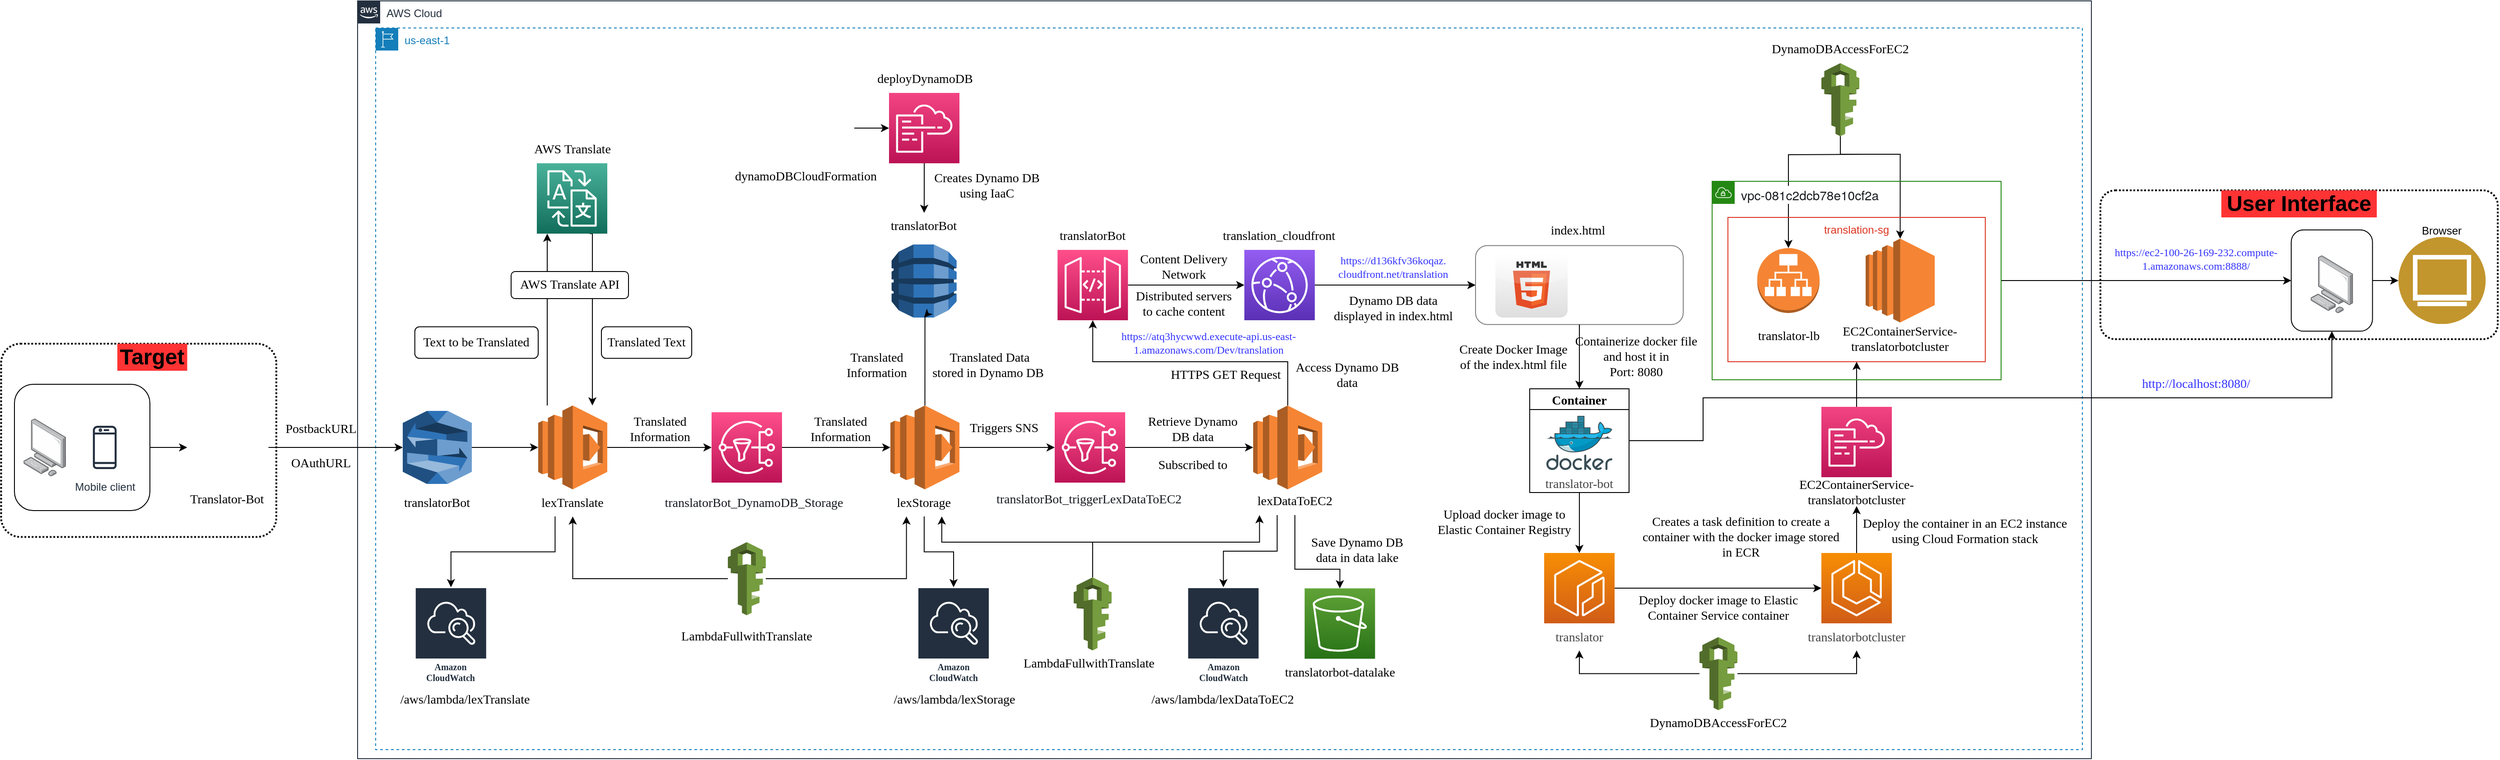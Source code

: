 <mxfile version="16.5.4" type="github">
  <diagram id="Cde-3X-1X5EVj61imLlX" name="Page-1">
    <mxGraphModel dx="1662" dy="762" grid="1" gridSize="10" guides="1" tooltips="1" connect="1" arrows="1" fold="1" page="1" pageScale="1" pageWidth="827" pageHeight="1169" math="0" shadow="0">
      <root>
        <mxCell id="0" />
        <mxCell id="1" parent="0" />
        <mxCell id="EA1YKVZXCybgp4M1fabI-1" value="AWS Cloud" style="points=[[0,0],[0.25,0],[0.5,0],[0.75,0],[1,0],[1,0.25],[1,0.5],[1,0.75],[1,1],[0.75,1],[0.5,1],[0.25,1],[0,1],[0,0.75],[0,0.5],[0,0.25]];outlineConnect=0;gradientColor=none;html=1;whiteSpace=wrap;fontSize=12;fontStyle=0;shape=mxgraph.aws4.group;grIcon=mxgraph.aws4.group_aws_cloud_alt;strokeColor=#232F3E;fillColor=none;verticalAlign=top;align=left;spacingLeft=30;fontColor=#232F3E;dashed=0;" parent="1" vertex="1">
          <mxGeometry x="430" width="1920" height="840" as="geometry" />
        </mxCell>
        <mxCell id="rzOmGo2VR9fKO25eVvpv-35" value="" style="rounded=1;whiteSpace=wrap;html=1;shadow=0;glass=0;opacity=50;" parent="1" vertex="1">
          <mxGeometry x="1668" y="271.25" width="230" height="87.5" as="geometry" />
        </mxCell>
        <mxCell id="ni4OcqO88Lzvq4DjB9Rr-82" value="us-east-1" style="points=[[0,0],[0.25,0],[0.5,0],[0.75,0],[1,0],[1,0.25],[1,0.5],[1,0.75],[1,1],[0.75,1],[0.5,1],[0.25,1],[0,1],[0,0.75],[0,0.5],[0,0.25]];outlineConnect=0;gradientColor=none;html=1;whiteSpace=wrap;fontSize=12;fontStyle=0;container=1;pointerEvents=0;collapsible=0;recursiveResize=0;shape=mxgraph.aws4.group;grIcon=mxgraph.aws4.group_region;strokeColor=#147EBA;fillColor=none;verticalAlign=top;align=left;spacingLeft=30;fontColor=#147EBA;dashed=1;" vertex="1" parent="1">
          <mxGeometry x="450" y="30" width="1890" height="800" as="geometry" />
        </mxCell>
        <mxCell id="rzOmGo2VR9fKO25eVvpv-13" value="HTTPS GET Request" style="text;html=1;strokeColor=none;fillColor=none;align=center;verticalAlign=middle;whiteSpace=wrap;rounded=0;fontFamily=Tahoma;fontStyle=0;fontSize=14;" parent="ni4OcqO88Lzvq4DjB9Rr-82" vertex="1">
          <mxGeometry x="863.56" y="370" width="154.88" height="30" as="geometry" />
        </mxCell>
        <mxCell id="rzOmGo2VR9fKO25eVvpv-29" value="" style="shape=image;html=1;verticalAlign=top;verticalLabelPosition=bottom;labelBackgroundColor=#ffffff;imageAspect=0;aspect=fixed;image=https://cdn1.iconfinder.com/data/icons/hawcons/32/700035-icon-77-document-file-css-128.png" parent="ni4OcqO88Lzvq4DjB9Rr-82" vertex="1">
          <mxGeometry x="1390" y="250" width="70" height="70" as="geometry" />
        </mxCell>
        <mxCell id="rzOmGo2VR9fKO25eVvpv-30" value="" style="shape=image;html=1;verticalAlign=top;verticalLabelPosition=bottom;labelBackgroundColor=#ffffff;imageAspect=0;aspect=fixed;image=https://cdn0.iconfinder.com/data/icons/file-names-26/512/27-128.png" parent="ni4OcqO88Lzvq4DjB9Rr-82" vertex="1">
          <mxGeometry x="1320" y="250" width="70" height="70" as="geometry" />
        </mxCell>
        <mxCell id="rzOmGo2VR9fKO25eVvpv-27" value="" style="dashed=0;outlineConnect=0;html=1;align=center;labelPosition=center;verticalLabelPosition=bottom;verticalAlign=top;shape=mxgraph.webicons.html5;gradientColor=#DFDEDE" parent="ni4OcqO88Lzvq4DjB9Rr-82" vertex="1">
          <mxGeometry x="1240" y="249" width="80" height="72" as="geometry" />
        </mxCell>
        <mxCell id="ni4OcqO88Lzvq4DjB9Rr-109" value="" style="shape=image;html=1;verticalAlign=top;verticalLabelPosition=bottom;labelBackgroundColor=#ffffff;imageAspect=0;aspect=fixed;image=https://cdn1.iconfinder.com/data/icons/hawcons/32/699749-icon-103-document-file-yml-128.png;fontColor=#000000;fillColor=none;" vertex="1" parent="ni4OcqO88Lzvq4DjB9Rr-82">
          <mxGeometry x="450" y="71" width="80" height="80" as="geometry" />
        </mxCell>
        <mxCell id="XaE2ZHyz7dsWg8NqnUYi-12" value="" style="rounded=1;arcSize=10;dashed=1;fillColor=none;gradientColor=none;dashPattern=1 1;strokeWidth=2;" parent="1" vertex="1">
          <mxGeometry x="2360" y="210" width="440" height="165" as="geometry" />
        </mxCell>
        <mxCell id="XaE2ZHyz7dsWg8NqnUYi-1" value="" style="rounded=1;arcSize=10;dashed=1;fillColor=none;gradientColor=none;dashPattern=1 1;strokeWidth=2;" parent="1" vertex="1">
          <mxGeometry x="35.25" y="380" width="304.75" height="214.25" as="geometry" />
        </mxCell>
        <mxCell id="UKweu5wvskNlFkjZEGn7-25" value="Translated &lt;br&gt;Information" style="text;html=1;strokeColor=none;fillColor=none;align=center;verticalAlign=middle;whiteSpace=wrap;rounded=0;fontFamily=Tahoma;fontStyle=0;fontSize=14;" parent="1" vertex="1">
          <mxGeometry x="690" y="460" width="150" height="30" as="geometry" />
        </mxCell>
        <mxCell id="XaE2ZHyz7dsWg8NqnUYi-13" value="Translated&lt;br&gt;Information" style="text;html=1;strokeColor=none;fillColor=none;align=center;verticalAlign=middle;whiteSpace=wrap;rounded=0;fontFamily=Tahoma;fontStyle=0;fontSize=14;" parent="1" vertex="1">
          <mxGeometry x="890" y="460" width="150" height="30" as="geometry" />
        </mxCell>
        <mxCell id="UKweu5wvskNlFkjZEGn7-30" value="Translated&lt;br&gt;Information" style="text;html=1;strokeColor=none;fillColor=none;align=center;verticalAlign=middle;whiteSpace=wrap;rounded=0;fontFamily=Tahoma;fontStyle=0;fontSize=14;" parent="1" vertex="1">
          <mxGeometry x="930" y="388.75" width="150" height="30" as="geometry" />
        </mxCell>
        <mxCell id="rzOmGo2VR9fKO25eVvpv-54" value="Translated Data &lt;br&gt;stored in Dynamo DB&amp;nbsp;" style="text;html=1;strokeColor=none;fillColor=none;align=center;verticalAlign=middle;whiteSpace=wrap;rounded=0;fontFamily=Tahoma;fontStyle=0;fontSize=14;" parent="1" vertex="1">
          <mxGeometry x="1055.12" y="388.75" width="150" height="30" as="geometry" />
        </mxCell>
        <mxCell id="sKFou9yZOoE1EBQb0Xwh-13" value="Subscribed to" style="text;html=1;strokeColor=none;fillColor=none;align=center;verticalAlign=middle;whiteSpace=wrap;rounded=0;fontFamily=Tahoma;fontStyle=0;fontSize=14;" parent="1" vertex="1">
          <mxGeometry x="1310" y="500" width="90" height="30" as="geometry" />
        </mxCell>
        <mxCell id="A36-IKuRs1dUuJYJ4YyN-19" value="&lt;font style=&quot;font-size: 14px&quot;&gt;Retrieve Dynamo &lt;br&gt;DB data&lt;/font&gt;" style="text;html=1;strokeColor=none;fillColor=none;align=center;verticalAlign=middle;whiteSpace=wrap;rounded=0;fontFamily=Tahoma;fontStyle=0;fontSize=14;" parent="1" vertex="1">
          <mxGeometry x="1280" y="460" width="150" height="30" as="geometry" />
        </mxCell>
        <mxCell id="sKFou9yZOoE1EBQb0Xwh-12" value="Triggers SNS" style="text;html=1;strokeColor=none;fillColor=none;align=center;verticalAlign=middle;whiteSpace=wrap;rounded=0;fontFamily=Tahoma;fontStyle=0;fontSize=14;" parent="1" vertex="1">
          <mxGeometry x="1070.59" y="458.5" width="150" height="30" as="geometry" />
        </mxCell>
        <mxCell id="rzOmGo2VR9fKO25eVvpv-15" value="&lt;font style=&quot;font-size: 14px&quot;&gt;Access Dynamo DB &lt;br&gt;data&lt;/font&gt;" style="text;html=1;strokeColor=none;fillColor=none;align=center;verticalAlign=middle;whiteSpace=wrap;rounded=0;fontFamily=Tahoma;fontStyle=0;fontSize=14;" parent="1" vertex="1">
          <mxGeometry x="1461.75" y="400" width="128.25" height="30" as="geometry" />
        </mxCell>
        <mxCell id="rzOmGo2VR9fKO25eVvpv-17" value="&lt;font style=&quot;font-size: 14px&quot;&gt;Save Dynamo DB &lt;br&gt;data in data lake&lt;/font&gt;" style="text;html=1;strokeColor=none;fillColor=none;align=center;verticalAlign=middle;whiteSpace=wrap;rounded=0;fontFamily=Tahoma;fontStyle=0;fontSize=14;" parent="1" vertex="1">
          <mxGeometry x="1461.75" y="594.25" width="150" height="30" as="geometry" />
        </mxCell>
        <mxCell id="rzOmGo2VR9fKO25eVvpv-41" value="" style="edgeStyle=orthogonalEdgeStyle;rounded=0;orthogonalLoop=1;jettySize=auto;html=1;entryX=0.5;entryY=0;entryDx=0;entryDy=0;" parent="1" source="rzOmGo2VR9fKO25eVvpv-35" target="UKweu5wvskNlFkjZEGn7-52" edge="1">
          <mxGeometry relative="1" as="geometry" />
        </mxCell>
        <mxCell id="UKweu5wvskNlFkjZEGn7-3" value="" style="edgeStyle=orthogonalEdgeStyle;rounded=0;orthogonalLoop=1;jettySize=auto;html=1;fontFamily=Tahoma;fontSize=14;" parent="1" source="mrodCyjBKe6o-l9PmYg6-1" target="mrodCyjBKe6o-l9PmYg6-2" edge="1">
          <mxGeometry relative="1" as="geometry" />
        </mxCell>
        <mxCell id="mrodCyjBKe6o-l9PmYg6-1" value="" style="outlineConnect=0;dashed=0;verticalLabelPosition=bottom;verticalAlign=top;align=center;html=1;shape=mxgraph.aws3.lex;fillColor=#2E73B8;gradientColor=none;" parent="1" vertex="1">
          <mxGeometry x="480" y="454.5" width="76.5" height="81" as="geometry" />
        </mxCell>
        <mxCell id="UKweu5wvskNlFkjZEGn7-14" value="" style="edgeStyle=orthogonalEdgeStyle;rounded=0;orthogonalLoop=1;jettySize=auto;html=1;fontFamily=Tahoma;fontSize=14;" parent="1" source="mrodCyjBKe6o-l9PmYg6-2" target="mrodCyjBKe6o-l9PmYg6-4" edge="1">
          <mxGeometry relative="1" as="geometry">
            <Array as="points">
              <mxPoint x="640" y="410" />
              <mxPoint x="640" y="410" />
            </Array>
            <mxPoint x="640" y="378" as="targetPoint" />
          </mxGeometry>
        </mxCell>
        <mxCell id="UKweu5wvskNlFkjZEGn7-23" style="edgeStyle=orthogonalEdgeStyle;rounded=0;orthogonalLoop=1;jettySize=auto;html=1;fontFamily=Tahoma;fontSize=14;entryX=0;entryY=0.5;entryDx=0;entryDy=0;entryPerimeter=0;" parent="1" source="mrodCyjBKe6o-l9PmYg6-2" target="UKweu5wvskNlFkjZEGn7-4" edge="1">
          <mxGeometry relative="1" as="geometry" />
        </mxCell>
        <mxCell id="mrodCyjBKe6o-l9PmYg6-2" value="" style="outlineConnect=0;dashed=0;verticalLabelPosition=bottom;verticalAlign=top;align=center;html=1;shape=mxgraph.aws3.lambda;fillColor=#F58534;gradientColor=none;" parent="1" vertex="1">
          <mxGeometry x="630" y="448.5" width="76.5" height="93" as="geometry" />
        </mxCell>
        <mxCell id="UKweu5wvskNlFkjZEGn7-17" value="" style="edgeStyle=orthogonalEdgeStyle;rounded=0;orthogonalLoop=1;jettySize=auto;html=1;fontFamily=Tahoma;fontSize=14;exitX=0.75;exitY=1;exitDx=0;exitDy=0;exitPerimeter=0;" parent="1" source="mrodCyjBKe6o-l9PmYg6-4" target="mrodCyjBKe6o-l9PmYg6-2" edge="1">
          <mxGeometry relative="1" as="geometry">
            <Array as="points">
              <mxPoint x="690" y="258" />
            </Array>
            <mxPoint x="690" y="378" as="sourcePoint" />
          </mxGeometry>
        </mxCell>
        <mxCell id="mrodCyjBKe6o-l9PmYg6-4" value="" style="sketch=0;points=[[0,0,0],[0.25,0,0],[0.5,0,0],[0.75,0,0],[1,0,0],[0,1,0],[0.25,1,0],[0.5,1,0],[0.75,1,0],[1,1,0],[0,0.25,0],[0,0.5,0],[0,0.75,0],[1,0.25,0],[1,0.5,0],[1,0.75,0]];outlineConnect=0;fontColor=#232F3E;gradientColor=#4AB29A;gradientDirection=north;fillColor=#116D5B;strokeColor=#ffffff;dashed=0;verticalLabelPosition=bottom;verticalAlign=top;align=center;html=1;fontSize=12;fontStyle=0;aspect=fixed;shape=mxgraph.aws4.resourceIcon;resIcon=mxgraph.aws4.translate;" parent="1" vertex="1">
          <mxGeometry x="628.5" y="180" width="78" height="78" as="geometry" />
        </mxCell>
        <mxCell id="sKFou9yZOoE1EBQb0Xwh-3" style="edgeStyle=orthogonalEdgeStyle;rounded=0;orthogonalLoop=1;jettySize=auto;html=1;exitX=0.25;exitY=1;exitDx=0;exitDy=0;" parent="1" source="UKweu5wvskNlFkjZEGn7-1" target="UKweu5wvskNlFkjZEGn7-35" edge="1">
          <mxGeometry relative="1" as="geometry" />
        </mxCell>
        <mxCell id="UKweu5wvskNlFkjZEGn7-1" value="lexTranslate" style="text;html=1;strokeColor=none;fillColor=none;align=center;verticalAlign=middle;whiteSpace=wrap;rounded=0;fontFamily=Tahoma;fontStyle=0;fontSize=14;" parent="1" vertex="1">
          <mxGeometry x="629.13" y="541.5" width="78.25" height="30" as="geometry" />
        </mxCell>
        <mxCell id="UKweu5wvskNlFkjZEGn7-2" value="translatorBot" style="text;html=1;strokeColor=none;fillColor=none;align=center;verticalAlign=middle;whiteSpace=wrap;rounded=0;fontFamily=Tahoma;fontStyle=0;fontSize=14;" parent="1" vertex="1">
          <mxGeometry x="479.12" y="541.5" width="78.25" height="30" as="geometry" />
        </mxCell>
        <mxCell id="UKweu5wvskNlFkjZEGn7-27" value="" style="edgeStyle=orthogonalEdgeStyle;rounded=0;orthogonalLoop=1;jettySize=auto;html=1;fontFamily=Tahoma;fontSize=14;" parent="1" source="UKweu5wvskNlFkjZEGn7-4" target="UKweu5wvskNlFkjZEGn7-26" edge="1">
          <mxGeometry relative="1" as="geometry" />
        </mxCell>
        <mxCell id="UKweu5wvskNlFkjZEGn7-4" value="" style="sketch=0;points=[[0,0,0],[0.25,0,0],[0.5,0,0],[0.75,0,0],[1,0,0],[0,1,0],[0.25,1,0],[0.5,1,0],[0.75,1,0],[1,1,0],[0,0.25,0],[0,0.5,0],[0,0.75,0],[1,0.25,0],[1,0.5,0],[1,0.75,0]];outlineConnect=0;fontColor=#232F3E;gradientColor=#FF4F8B;gradientDirection=north;fillColor=#BC1356;strokeColor=#ffffff;dashed=0;verticalLabelPosition=bottom;verticalAlign=top;align=center;html=1;fontSize=12;fontStyle=0;aspect=fixed;shape=mxgraph.aws4.resourceIcon;resIcon=mxgraph.aws4.sns;fontFamily=Tahoma;" parent="1" vertex="1">
          <mxGeometry x="822" y="456" width="78" height="78" as="geometry" />
        </mxCell>
        <mxCell id="UKweu5wvskNlFkjZEGn7-11" value="" style="edgeStyle=orthogonalEdgeStyle;rounded=0;orthogonalLoop=1;jettySize=auto;html=1;fontFamily=Tahoma;fontSize=14;" parent="1" source="UKweu5wvskNlFkjZEGn7-7" target="UKweu5wvskNlFkjZEGn7-1" edge="1">
          <mxGeometry relative="1" as="geometry" />
        </mxCell>
        <mxCell id="UKweu5wvskNlFkjZEGn7-33" style="edgeStyle=orthogonalEdgeStyle;rounded=0;orthogonalLoop=1;jettySize=auto;html=1;entryX=0.25;entryY=1;entryDx=0;entryDy=0;fontFamily=Tahoma;fontSize=14;" parent="1" source="UKweu5wvskNlFkjZEGn7-7" target="UKweu5wvskNlFkjZEGn7-31" edge="1">
          <mxGeometry relative="1" as="geometry" />
        </mxCell>
        <mxCell id="UKweu5wvskNlFkjZEGn7-7" value="" style="outlineConnect=0;dashed=0;verticalLabelPosition=bottom;verticalAlign=top;align=center;html=1;shape=mxgraph.aws3.iam;fillColor=#759C3E;gradientColor=none;fontFamily=Tahoma;fontSize=14;" parent="1" vertex="1">
          <mxGeometry x="840" y="600" width="42" height="81" as="geometry" />
        </mxCell>
        <mxCell id="UKweu5wvskNlFkjZEGn7-10" value="LambdaFullwithTranslate" style="text;html=1;strokeColor=none;fillColor=none;align=center;verticalAlign=middle;whiteSpace=wrap;rounded=0;fontFamily=Tahoma;fontStyle=0;fontSize=14;" parent="1" vertex="1">
          <mxGeometry x="821.75" y="690" width="78.25" height="30" as="geometry" />
        </mxCell>
        <mxCell id="UKweu5wvskNlFkjZEGn7-12" value="" style="outlineConnect=0;dashed=0;verticalLabelPosition=bottom;verticalAlign=top;align=center;html=1;shape=mxgraph.aws3.dynamo_db;fillColor=#2E73B8;gradientColor=none;fontFamily=Tahoma;fontSize=14;" parent="1" vertex="1">
          <mxGeometry x="1021.37" y="270" width="72" height="81" as="geometry" />
        </mxCell>
        <mxCell id="UKweu5wvskNlFkjZEGn7-13" value="AWS Translate" style="text;html=1;strokeColor=none;fillColor=none;align=center;verticalAlign=middle;whiteSpace=wrap;rounded=0;fontFamily=Tahoma;fontStyle=0;fontSize=14;" parent="1" vertex="1">
          <mxGeometry x="621.63" y="150" width="91.75" height="30" as="geometry" />
        </mxCell>
        <mxCell id="UKweu5wvskNlFkjZEGn7-21" value="Translated Text" style="rounded=1;whiteSpace=wrap;html=1;fontFamily=Tahoma;fontSize=14;" parent="1" vertex="1">
          <mxGeometry x="700" y="361.25" width="100" height="35" as="geometry" />
        </mxCell>
        <mxCell id="UKweu5wvskNlFkjZEGn7-22" value="Text to be Translated" style="rounded=1;whiteSpace=wrap;html=1;fontFamily=Tahoma;fontSize=14;" parent="1" vertex="1">
          <mxGeometry x="493.38" y="361.25" width="136.62" height="35" as="geometry" />
        </mxCell>
        <mxCell id="rzOmGo2VR9fKO25eVvpv-45" value="" style="edgeStyle=orthogonalEdgeStyle;rounded=0;orthogonalLoop=1;jettySize=auto;html=1;" parent="1" source="UKweu5wvskNlFkjZEGn7-26" target="rzOmGo2VR9fKO25eVvpv-44" edge="1">
          <mxGeometry relative="1" as="geometry" />
        </mxCell>
        <mxCell id="UKweu5wvskNlFkjZEGn7-26" value="" style="outlineConnect=0;dashed=0;verticalLabelPosition=bottom;verticalAlign=top;align=center;html=1;shape=mxgraph.aws3.lambda;fillColor=#F58534;gradientColor=none;" parent="1" vertex="1">
          <mxGeometry x="1020" y="448.5" width="76.5" height="93" as="geometry" />
        </mxCell>
        <mxCell id="UKweu5wvskNlFkjZEGn7-29" value="&lt;span style=&quot;color: rgb(22 , 25 , 31) ; background-color: rgb(255 , 255 , 255)&quot;&gt;translatorBot_DynamoDB_Storage&lt;/span&gt;" style="text;html=1;strokeColor=none;fillColor=none;align=center;verticalAlign=middle;whiteSpace=wrap;rounded=0;fontFamily=Tahoma;fontStyle=0;fontSize=14;" parent="1" vertex="1">
          <mxGeometry x="829.75" y="541.5" width="78.25" height="30" as="geometry" />
        </mxCell>
        <mxCell id="ni4OcqO88Lzvq4DjB9Rr-25" style="edgeStyle=orthogonalEdgeStyle;rounded=0;orthogonalLoop=1;jettySize=auto;html=1;" edge="1" parent="1" source="UKweu5wvskNlFkjZEGn7-31" target="UKweu5wvskNlFkjZEGn7-37">
          <mxGeometry relative="1" as="geometry" />
        </mxCell>
        <mxCell id="UKweu5wvskNlFkjZEGn7-31" value="lexStorage" style="text;html=1;strokeColor=none;fillColor=none;align=center;verticalAlign=middle;whiteSpace=wrap;rounded=0;fontFamily=Tahoma;fontStyle=0;fontSize=14;" parent="1" vertex="1">
          <mxGeometry x="1018.25" y="541.5" width="78.25" height="30" as="geometry" />
        </mxCell>
        <mxCell id="UKweu5wvskNlFkjZEGn7-34" value="translatorBot" style="text;html=1;strokeColor=none;fillColor=none;align=center;verticalAlign=middle;whiteSpace=wrap;rounded=0;fontFamily=Tahoma;fontStyle=0;fontSize=14;" parent="1" vertex="1">
          <mxGeometry x="1018.25" y="235" width="78.25" height="30" as="geometry" />
        </mxCell>
        <mxCell id="UKweu5wvskNlFkjZEGn7-35" value="Amazon CloudWatch" style="sketch=0;outlineConnect=0;fontColor=#232F3E;gradientColor=none;strokeColor=#ffffff;fillColor=#232F3E;dashed=0;verticalLabelPosition=middle;verticalAlign=bottom;align=center;html=1;whiteSpace=wrap;fontSize=10;fontStyle=1;spacing=3;shape=mxgraph.aws4.productIcon;prIcon=mxgraph.aws4.cloudwatch;fontFamily=Tahoma;" parent="1" vertex="1">
          <mxGeometry x="493.38" y="650" width="80" height="110" as="geometry" />
        </mxCell>
        <mxCell id="UKweu5wvskNlFkjZEGn7-37" value="Amazon CloudWatch" style="sketch=0;outlineConnect=0;fontColor=#232F3E;gradientColor=none;strokeColor=#ffffff;fillColor=#232F3E;dashed=0;verticalLabelPosition=middle;verticalAlign=bottom;align=center;html=1;whiteSpace=wrap;fontSize=10;fontStyle=1;spacing=3;shape=mxgraph.aws4.productIcon;prIcon=mxgraph.aws4.cloudwatch;fontFamily=Tahoma;" parent="1" vertex="1">
          <mxGeometry x="1050" y="650" width="80" height="110" as="geometry" />
        </mxCell>
        <mxCell id="UKweu5wvskNlFkjZEGn7-40" value="/aws/lambda/lexTranslate" style="text;html=1;strokeColor=none;fillColor=none;align=center;verticalAlign=middle;whiteSpace=wrap;rounded=0;fontFamily=Tahoma;fontStyle=0;fontSize=14;" parent="1" vertex="1">
          <mxGeometry x="510" y="760" width="78.25" height="30" as="geometry" />
        </mxCell>
        <mxCell id="UKweu5wvskNlFkjZEGn7-42" value="/aws/lambda/lexStorage" style="text;html=1;strokeColor=none;fillColor=none;align=center;verticalAlign=middle;whiteSpace=wrap;rounded=0;fontFamily=Tahoma;fontStyle=0;fontSize=14;" parent="1" vertex="1">
          <mxGeometry x="1051.75" y="760" width="78.25" height="30" as="geometry" />
        </mxCell>
        <mxCell id="ni4OcqO88Lzvq4DjB9Rr-4" value="" style="edgeStyle=orthogonalEdgeStyle;rounded=0;orthogonalLoop=1;jettySize=auto;html=1;" edge="1" parent="1" source="UKweu5wvskNlFkjZEGn7-52" target="ni4OcqO88Lzvq4DjB9Rr-3">
          <mxGeometry relative="1" as="geometry" />
        </mxCell>
        <mxCell id="ni4OcqO88Lzvq4DjB9Rr-102" style="edgeStyle=orthogonalEdgeStyle;rounded=0;orthogonalLoop=1;jettySize=auto;html=1;exitX=1;exitY=0.5;exitDx=0;exitDy=0;entryX=0.5;entryY=1;entryDx=0;entryDy=0;fontColor=#000000;" edge="1" parent="1" source="UKweu5wvskNlFkjZEGn7-52" target="ni4OcqO88Lzvq4DjB9Rr-85">
          <mxGeometry relative="1" as="geometry">
            <Array as="points">
              <mxPoint x="1920" y="488" />
              <mxPoint x="1920" y="440" />
              <mxPoint x="2616" y="440" />
            </Array>
          </mxGeometry>
        </mxCell>
        <mxCell id="UKweu5wvskNlFkjZEGn7-52" value="Container" style="swimlane;fontFamily=Tahoma;fontSize=14;" parent="1" vertex="1">
          <mxGeometry x="1728" y="430" width="110" height="115" as="geometry" />
        </mxCell>
        <mxCell id="UKweu5wvskNlFkjZEGn7-51" value="" style="sketch=0;aspect=fixed;html=1;points=[];align=center;image;fontSize=12;image=img/lib/mscae/Docker.svg;fontFamily=Tahoma;" parent="UKweu5wvskNlFkjZEGn7-52" vertex="1">
          <mxGeometry x="18.41" y="30" width="73.18" height="60" as="geometry" />
        </mxCell>
        <mxCell id="ni4OcqO88Lzvq4DjB9Rr-41" value="&lt;span style=&quot;color: rgb(68 , 68 , 68) ; font-size: 14px ; text-align: left ; background-color: rgb(255 , 255 , 255)&quot;&gt;&lt;font face=&quot;Tahoma&quot;&gt;translator-bot&lt;/font&gt;&lt;/span&gt;" style="text;html=1;strokeColor=none;fillColor=none;align=center;verticalAlign=middle;whiteSpace=wrap;rounded=0;" vertex="1" parent="UKweu5wvskNlFkjZEGn7-52">
          <mxGeometry x="10" y="90" width="90" height="30" as="geometry" />
        </mxCell>
        <mxCell id="VdarfOzmsGKDCOIK_PlB-1" value="&lt;span style=&quot;font-family: &amp;#34;tahoma&amp;#34; ; font-size: 14px&quot;&gt;AWS Translate API&lt;/span&gt;" style="rounded=1;whiteSpace=wrap;html=1;" parent="1" vertex="1">
          <mxGeometry x="600" y="300" width="130" height="30" as="geometry" />
        </mxCell>
        <mxCell id="VdarfOzmsGKDCOIK_PlB-5" style="edgeStyle=orthogonalEdgeStyle;rounded=0;orthogonalLoop=1;jettySize=auto;html=1;" parent="1" source="VdarfOzmsGKDCOIK_PlB-4" target="mrodCyjBKe6o-l9PmYg6-1" edge="1">
          <mxGeometry relative="1" as="geometry" />
        </mxCell>
        <mxCell id="VdarfOzmsGKDCOIK_PlB-4" value="" style="shape=image;html=1;verticalAlign=top;verticalLabelPosition=bottom;labelBackgroundColor=#ffffff;imageAspect=0;aspect=fixed;image=https://cdn2.iconfinder.com/data/icons/social-media-2285/512/1_Slack_colored_svg-128.png" parent="1" vertex="1">
          <mxGeometry x="241.31" y="450" width="90" height="90" as="geometry" />
        </mxCell>
        <mxCell id="VdarfOzmsGKDCOIK_PlB-6" value="Translator-Bot" style="text;html=1;strokeColor=none;fillColor=none;align=center;verticalAlign=middle;whiteSpace=wrap;rounded=0;fontFamily=Tahoma;fontStyle=0;fontSize=14;" parent="1" vertex="1">
          <mxGeometry x="240.19" y="537.75" width="91.12" height="30" as="geometry" />
        </mxCell>
        <mxCell id="rzOmGo2VR9fKO25eVvpv-51" style="edgeStyle=orthogonalEdgeStyle;rounded=0;orthogonalLoop=1;jettySize=auto;html=1;fontSize=12;entryX=0.5;entryY=1;entryDx=0;entryDy=0;entryPerimeter=0;" parent="1" source="VdarfOzmsGKDCOIK_PlB-7" target="VdarfOzmsGKDCOIK_PlB-9" edge="1">
          <mxGeometry relative="1" as="geometry">
            <mxPoint x="1244" y="360" as="targetPoint" />
            <Array as="points">
              <mxPoint x="1460" y="400" />
              <mxPoint x="1244" y="400" />
            </Array>
          </mxGeometry>
        </mxCell>
        <mxCell id="VdarfOzmsGKDCOIK_PlB-7" value="" style="outlineConnect=0;dashed=0;verticalLabelPosition=bottom;verticalAlign=top;align=center;html=1;shape=mxgraph.aws3.lambda;fillColor=#F58534;gradientColor=none;" parent="1" vertex="1">
          <mxGeometry x="1421.75" y="448.5" width="76.5" height="93" as="geometry" />
        </mxCell>
        <mxCell id="ni4OcqO88Lzvq4DjB9Rr-5" style="edgeStyle=orthogonalEdgeStyle;rounded=0;orthogonalLoop=1;jettySize=auto;html=1;entryX=0;entryY=0.5;entryDx=0;entryDy=0;entryPerimeter=0;" edge="1" parent="1" source="VdarfOzmsGKDCOIK_PlB-9" target="ni4OcqO88Lzvq4DjB9Rr-60">
          <mxGeometry relative="1" as="geometry" />
        </mxCell>
        <mxCell id="VdarfOzmsGKDCOIK_PlB-9" value="" style="sketch=0;points=[[0,0,0],[0.25,0,0],[0.5,0,0],[0.75,0,0],[1,0,0],[0,1,0],[0.25,1,0],[0.5,1,0],[0.75,1,0],[1,1,0],[0,0.25,0],[0,0.5,0],[0,0.75,0],[1,0.25,0],[1,0.5,0],[1,0.75,0]];outlineConnect=0;fontColor=#232F3E;gradientColor=#FF4F8B;gradientDirection=north;fillColor=#BC1356;strokeColor=#ffffff;dashed=0;verticalLabelPosition=bottom;verticalAlign=top;align=center;html=1;fontSize=12;fontStyle=0;aspect=fixed;shape=mxgraph.aws4.resourceIcon;resIcon=mxgraph.aws4.api_gateway;" parent="1" vertex="1">
          <mxGeometry x="1205.12" y="276" width="78" height="78" as="geometry" />
        </mxCell>
        <mxCell id="rzOmGo2VR9fKO25eVvpv-52" value="" style="edgeStyle=orthogonalEdgeStyle;rounded=0;orthogonalLoop=1;jettySize=auto;html=1;fontSize=12;exitX=0.25;exitY=1;exitDx=0;exitDy=0;" parent="1" source="sKFou9yZOoE1EBQb0Xwh-4" target="sKFou9yZOoE1EBQb0Xwh-17" edge="1">
          <mxGeometry relative="1" as="geometry" />
        </mxCell>
        <mxCell id="rzOmGo2VR9fKO25eVvpv-53" value="" style="edgeStyle=orthogonalEdgeStyle;rounded=0;orthogonalLoop=1;jettySize=auto;html=1;fontSize=12;entryX=0.5;entryY=0;entryDx=0;entryDy=0;entryPerimeter=0;" parent="1" source="sKFou9yZOoE1EBQb0Xwh-4" target="A36-IKuRs1dUuJYJ4YyN-14" edge="1">
          <mxGeometry relative="1" as="geometry">
            <Array as="points">
              <mxPoint x="1512" y="630" />
              <mxPoint x="1659" y="630" />
            </Array>
          </mxGeometry>
        </mxCell>
        <mxCell id="sKFou9yZOoE1EBQb0Xwh-4" value="lexDataToEC2" style="text;html=1;strokeColor=none;fillColor=none;align=center;verticalAlign=middle;whiteSpace=wrap;rounded=0;fontFamily=Tahoma;fontStyle=0;fontSize=14;" parent="1" vertex="1">
          <mxGeometry x="1428.75" y="540" width="78.25" height="30" as="geometry" />
        </mxCell>
        <mxCell id="XaE2ZHyz7dsWg8NqnUYi-8" style="edgeStyle=orthogonalEdgeStyle;rounded=0;orthogonalLoop=1;jettySize=auto;html=1;exitX=0.5;exitY=0;exitDx=0;exitDy=0;entryX=0.5;entryY=1;entryDx=0;entryDy=0;entryPerimeter=0;exitPerimeter=0;" parent="1" source="UKweu5wvskNlFkjZEGn7-26" target="UKweu5wvskNlFkjZEGn7-12" edge="1">
          <mxGeometry relative="1" as="geometry">
            <Array as="points">
              <mxPoint x="1058" y="350" />
              <mxPoint x="1057" y="350" />
            </Array>
          </mxGeometry>
        </mxCell>
        <mxCell id="sKFou9yZOoE1EBQb0Xwh-16" value="&lt;span style=&quot;color: rgb(22 , 25 , 31) ; background-color: rgb(255 , 255 , 255)&quot;&gt;translatorBot_triggerLexDataToEC2&lt;/span&gt;" style="text;html=1;strokeColor=none;fillColor=none;align=center;verticalAlign=middle;whiteSpace=wrap;rounded=0;fontFamily=Tahoma;fontStyle=0;fontSize=14;" parent="1" vertex="1">
          <mxGeometry x="1201" y="537.75" width="78.25" height="30" as="geometry" />
        </mxCell>
        <mxCell id="sKFou9yZOoE1EBQb0Xwh-17" value="Amazon CloudWatch" style="sketch=0;outlineConnect=0;fontColor=#232F3E;gradientColor=none;strokeColor=#ffffff;fillColor=#232F3E;dashed=0;verticalLabelPosition=middle;verticalAlign=bottom;align=center;html=1;whiteSpace=wrap;fontSize=10;fontStyle=1;spacing=3;shape=mxgraph.aws4.productIcon;prIcon=mxgraph.aws4.cloudwatch;fontFamily=Tahoma;" parent="1" vertex="1">
          <mxGeometry x="1348.75" y="650" width="80" height="110" as="geometry" />
        </mxCell>
        <mxCell id="sKFou9yZOoE1EBQb0Xwh-18" value="/aws/lambda/lexDataToEC2" style="text;html=1;strokeColor=none;fillColor=none;align=center;verticalAlign=middle;whiteSpace=wrap;rounded=0;fontFamily=Tahoma;fontStyle=0;fontSize=14;" parent="1" vertex="1">
          <mxGeometry x="1348.75" y="760" width="78.25" height="30" as="geometry" />
        </mxCell>
        <mxCell id="sKFou9yZOoE1EBQb0Xwh-30" value="" style="edgeStyle=orthogonalEdgeStyle;rounded=0;orthogonalLoop=1;jettySize=auto;html=1;" parent="1" source="sKFou9yZOoE1EBQb0Xwh-25" target="VdarfOzmsGKDCOIK_PlB-4" edge="1">
          <mxGeometry relative="1" as="geometry" />
        </mxCell>
        <mxCell id="sKFou9yZOoE1EBQb0Xwh-25" value="" style="rounded=1;whiteSpace=wrap;html=1;" parent="1" vertex="1">
          <mxGeometry x="50" y="425" width="150" height="140" as="geometry" />
        </mxCell>
        <mxCell id="sKFou9yZOoE1EBQb0Xwh-28" value="Mobile client" style="sketch=0;outlineConnect=0;fontColor=#232F3E;gradientColor=none;strokeColor=#232F3E;fillColor=#ffffff;dashed=0;verticalLabelPosition=bottom;verticalAlign=top;align=center;html=1;fontSize=12;fontStyle=0;aspect=fixed;shape=mxgraph.aws4.resourceIcon;resIcon=mxgraph.aws4.mobile_client;" parent="1" vertex="1">
          <mxGeometry x="120" y="465" width="60" height="60" as="geometry" />
        </mxCell>
        <mxCell id="sKFou9yZOoE1EBQb0Xwh-29" value="" style="points=[];aspect=fixed;html=1;align=center;shadow=0;dashed=0;image;image=img/lib/allied_telesis/computer_and_terminals/Personal_Computer.svg;" parent="1" vertex="1">
          <mxGeometry x="60" y="463.05" width="47.15" height="63.9" as="geometry" />
        </mxCell>
        <mxCell id="A36-IKuRs1dUuJYJ4YyN-14" value="" style="sketch=0;points=[[0,0,0],[0.25,0,0],[0.5,0,0],[0.75,0,0],[1,0,0],[0,1,0],[0.25,1,0],[0.5,1,0],[0.75,1,0],[1,1,0],[0,0.25,0],[0,0.5,0],[0,0.75,0],[1,0.25,0],[1,0.5,0],[1,0.75,0]];outlineConnect=0;fontColor=#232F3E;gradientColor=#60A337;gradientDirection=north;fillColor=#277116;strokeColor=#ffffff;dashed=0;verticalLabelPosition=bottom;verticalAlign=top;align=center;html=1;fontSize=12;fontStyle=0;aspect=fixed;shape=mxgraph.aws4.resourceIcon;resIcon=mxgraph.aws4.s3;" parent="1" vertex="1">
          <mxGeometry x="1478.75" y="651.25" width="78" height="78" as="geometry" />
        </mxCell>
        <mxCell id="A36-IKuRs1dUuJYJ4YyN-18" value="translatorbot-datalake" style="text;html=1;strokeColor=none;fillColor=none;align=center;verticalAlign=middle;whiteSpace=wrap;rounded=0;fontFamily=Tahoma;fontStyle=0;fontSize=14;" parent="1" vertex="1">
          <mxGeometry x="1442.75" y="730" width="150" height="30" as="geometry" />
        </mxCell>
        <mxCell id="rzOmGo2VR9fKO25eVvpv-2" value="translatorBot" style="text;html=1;strokeColor=none;fillColor=none;align=center;verticalAlign=middle;whiteSpace=wrap;rounded=0;fontFamily=Tahoma;fontStyle=0;fontSize=14;" parent="1" vertex="1">
          <mxGeometry x="1204.87" y="246" width="78.25" height="30" as="geometry" />
        </mxCell>
        <mxCell id="rzOmGo2VR9fKO25eVvpv-40" value="" style="aspect=fixed;perimeter=ellipsePerimeter;html=1;align=center;shadow=0;dashed=0;fontColor=#4277BB;labelBackgroundColor=#ffffff;fontSize=12;spacingTop=3;image;image=img/lib/ibm/users/browser.svg;" parent="1" vertex="1">
          <mxGeometry x="2690.01" y="261.68" width="96.63" height="96.63" as="geometry" />
        </mxCell>
        <mxCell id="rzOmGo2VR9fKO25eVvpv-47" value="" style="edgeStyle=orthogonalEdgeStyle;rounded=0;orthogonalLoop=1;jettySize=auto;html=1;entryX=0;entryY=0.5;entryDx=0;entryDy=0;entryPerimeter=0;" parent="1" source="rzOmGo2VR9fKO25eVvpv-44" target="VdarfOzmsGKDCOIK_PlB-7" edge="1">
          <mxGeometry relative="1" as="geometry" />
        </mxCell>
        <mxCell id="rzOmGo2VR9fKO25eVvpv-44" value="" style="sketch=0;points=[[0,0,0],[0.25,0,0],[0.5,0,0],[0.75,0,0],[1,0,0],[0,1,0],[0.25,1,0],[0.5,1,0],[0.75,1,0],[1,1,0],[0,0.25,0],[0,0.5,0],[0,0.75,0],[1,0.25,0],[1,0.5,0],[1,0.75,0]];outlineConnect=0;fontColor=#232F3E;gradientColor=#FF4F8B;gradientDirection=north;fillColor=#BC1356;strokeColor=#ffffff;dashed=0;verticalLabelPosition=bottom;verticalAlign=top;align=center;html=1;fontSize=12;fontStyle=0;aspect=fixed;shape=mxgraph.aws4.resourceIcon;resIcon=mxgraph.aws4.sns;fontFamily=Tahoma;" parent="1" vertex="1">
          <mxGeometry x="1202" y="456" width="78" height="78" as="geometry" />
        </mxCell>
        <mxCell id="XaE2ZHyz7dsWg8NqnUYi-2" value="&lt;h1&gt;&lt;b&gt;Target&lt;/b&gt;&lt;/h1&gt;" style="text;html=1;strokeColor=none;fillColor=#FF3333;align=center;verticalAlign=middle;whiteSpace=wrap;rounded=0;" parent="1" vertex="1">
          <mxGeometry x="163.94" y="380" width="77.37" height="30" as="geometry" />
        </mxCell>
        <mxCell id="XaE2ZHyz7dsWg8NqnUYi-4" value="Browser" style="text;html=1;strokeColor=none;fillColor=none;align=center;verticalAlign=middle;whiteSpace=wrap;rounded=0;" parent="1" vertex="1">
          <mxGeometry x="2708.32" y="240" width="60" height="30" as="geometry" />
        </mxCell>
        <mxCell id="ni4OcqO88Lzvq4DjB9Rr-96" style="edgeStyle=orthogonalEdgeStyle;rounded=0;orthogonalLoop=1;jettySize=auto;html=1;exitX=1;exitY=0.5;exitDx=0;exitDy=0;entryX=0;entryY=0.5;entryDx=0;entryDy=0;fontColor=#3333FF;" edge="1" parent="1" source="XaE2ZHyz7dsWg8NqnUYi-5" target="ni4OcqO88Lzvq4DjB9Rr-85">
          <mxGeometry relative="1" as="geometry" />
        </mxCell>
        <mxCell id="ni4OcqO88Lzvq4DjB9Rr-44" value="" style="edgeStyle=orthogonalEdgeStyle;rounded=0;orthogonalLoop=1;jettySize=auto;html=1;" edge="1" parent="1" source="XaE2ZHyz7dsWg8NqnUYi-6" target="UKweu5wvskNlFkjZEGn7-34">
          <mxGeometry relative="1" as="geometry" />
        </mxCell>
        <mxCell id="XaE2ZHyz7dsWg8NqnUYi-6" value="" style="sketch=0;points=[[0,0,0],[0.25,0,0],[0.5,0,0],[0.75,0,0],[1,0,0],[0,1,0],[0.25,1,0],[0.5,1,0],[0.75,1,0],[1,1,0],[0,0.25,0],[0,0.5,0],[0,0.75,0],[1,0.25,0],[1,0.5,0],[1,0.75,0]];points=[[0,0,0],[0.25,0,0],[0.5,0,0],[0.75,0,0],[1,0,0],[0,1,0],[0.25,1,0],[0.5,1,0],[0.75,1,0],[1,1,0],[0,0.25,0],[0,0.5,0],[0,0.75,0],[1,0.25,0],[1,0.5,0],[1,0.75,0]];outlineConnect=0;fontColor=#232F3E;gradientColor=#F34482;gradientDirection=north;fillColor=#BC1356;strokeColor=#ffffff;dashed=0;verticalLabelPosition=bottom;verticalAlign=top;align=center;html=1;fontSize=12;fontStyle=0;aspect=fixed;shape=mxgraph.aws4.resourceIcon;resIcon=mxgraph.aws4.cloudformation;" parent="1" vertex="1">
          <mxGeometry x="1018.5" y="102" width="78" height="78" as="geometry" />
        </mxCell>
        <mxCell id="XaE2ZHyz7dsWg8NqnUYi-11" value="Creates Dynamo DB using IaaC" style="text;html=1;strokeColor=none;fillColor=none;align=center;verticalAlign=middle;whiteSpace=wrap;rounded=0;fontFamily=Tahoma;fontStyle=0;fontSize=14;" parent="1" vertex="1">
          <mxGeometry x="1052" y="190" width="150" height="30" as="geometry" />
        </mxCell>
        <mxCell id="XaE2ZHyz7dsWg8NqnUYi-21" value="deployDynamoDB" style="text;html=1;strokeColor=none;fillColor=none;align=center;verticalAlign=middle;whiteSpace=wrap;rounded=0;fontFamily=Tahoma;fontSize=14;" parent="1" vertex="1">
          <mxGeometry x="992.75" y="72" width="131" height="30" as="geometry" />
        </mxCell>
        <mxCell id="ni4OcqO88Lzvq4DjB9Rr-49" style="edgeStyle=orthogonalEdgeStyle;rounded=0;orthogonalLoop=1;jettySize=auto;html=1;entryX=0.5;entryY=1;entryDx=0;entryDy=0;" edge="1" parent="1" source="ni4OcqO88Lzvq4DjB9Rr-1" target="ni4OcqO88Lzvq4DjB9Rr-45">
          <mxGeometry relative="1" as="geometry" />
        </mxCell>
        <mxCell id="ni4OcqO88Lzvq4DjB9Rr-1" value="" style="sketch=0;points=[[0,0,0],[0.25,0,0],[0.5,0,0],[0.75,0,0],[1,0,0],[0,1,0],[0.25,1,0],[0.5,1,0],[0.75,1,0],[1,1,0],[0,0.25,0],[0,0.5,0],[0,0.75,0],[1,0.25,0],[1,0.5,0],[1,0.75,0]];outlineConnect=0;fontColor=#232F3E;gradientColor=#F78E04;gradientDirection=north;fillColor=#D05C17;strokeColor=#ffffff;dashed=0;verticalLabelPosition=bottom;verticalAlign=top;align=center;html=1;fontSize=12;fontStyle=0;aspect=fixed;shape=mxgraph.aws4.resourceIcon;resIcon=mxgraph.aws4.ecs;" vertex="1" parent="1">
          <mxGeometry x="2051" y="612" width="78" height="78" as="geometry" />
        </mxCell>
        <mxCell id="ni4OcqO88Lzvq4DjB9Rr-42" value="" style="edgeStyle=orthogonalEdgeStyle;rounded=0;orthogonalLoop=1;jettySize=auto;html=1;entryX=0;entryY=0.5;entryDx=0;entryDy=0;entryPerimeter=0;" edge="1" parent="1" source="ni4OcqO88Lzvq4DjB9Rr-3" target="ni4OcqO88Lzvq4DjB9Rr-1">
          <mxGeometry relative="1" as="geometry" />
        </mxCell>
        <mxCell id="ni4OcqO88Lzvq4DjB9Rr-3" value="" style="sketch=0;points=[[0,0,0],[0.25,0,0],[0.5,0,0],[0.75,0,0],[1,0,0],[0,1,0],[0.25,1,0],[0.5,1,0],[0.75,1,0],[1,1,0],[0,0.25,0],[0,0.5,0],[0,0.75,0],[1,0.25,0],[1,0.5,0],[1,0.75,0]];outlineConnect=0;fontColor=#232F3E;gradientColor=#F78E04;gradientDirection=north;fillColor=#D05C17;strokeColor=#ffffff;dashed=0;verticalLabelPosition=bottom;verticalAlign=top;align=center;html=1;fontSize=12;fontStyle=0;aspect=fixed;shape=mxgraph.aws4.resourceIcon;resIcon=mxgraph.aws4.ecr;" vertex="1" parent="1">
          <mxGeometry x="1744" y="612" width="78" height="78" as="geometry" />
        </mxCell>
        <mxCell id="ni4OcqO88Lzvq4DjB9Rr-6" value="index.html" style="text;html=1;strokeColor=none;fillColor=none;align=center;verticalAlign=middle;whiteSpace=wrap;rounded=0;fontFamily=Tahoma;fontSize=14;" vertex="1" parent="1">
          <mxGeometry x="1715.5" y="240" width="131" height="30" as="geometry" />
        </mxCell>
        <mxCell id="ni4OcqO88Lzvq4DjB9Rr-9" value="&lt;span style=&quot;color: rgb(68 , 68 , 68) ; font-size: 14px ; text-align: left ; background-color: rgb(255 , 255 , 255)&quot;&gt;&lt;font face=&quot;Tahoma&quot;&gt;translatorbotcluster&lt;/font&gt;&lt;/span&gt;" style="text;html=1;strokeColor=none;fillColor=none;align=center;verticalAlign=middle;whiteSpace=wrap;rounded=0;" vertex="1" parent="1">
          <mxGeometry x="2029" y="690" width="122" height="30" as="geometry" />
        </mxCell>
        <mxCell id="ni4OcqO88Lzvq4DjB9Rr-10" value="&lt;span style=&quot;color: rgb(68 , 68 , 68) ; font-size: 14px ; text-align: left ; background-color: rgb(255 , 255 , 255)&quot;&gt;&lt;font face=&quot;Tahoma&quot;&gt;translator&lt;/font&gt;&lt;/span&gt;" style="text;html=1;strokeColor=none;fillColor=none;align=center;verticalAlign=middle;whiteSpace=wrap;rounded=0;" vertex="1" parent="1">
          <mxGeometry x="1748" y="690" width="70" height="30" as="geometry" />
        </mxCell>
        <mxCell id="ni4OcqO88Lzvq4DjB9Rr-11" value="Upload docker image to Elastic Container Registry" style="text;html=1;strokeColor=none;fillColor=none;align=center;verticalAlign=middle;whiteSpace=wrap;rounded=0;fontFamily=Tahoma;fontStyle=0;fontSize=14;" vertex="1" parent="1">
          <mxGeometry x="1620" y="555" width="160" height="45" as="geometry" />
        </mxCell>
        <mxCell id="ni4OcqO88Lzvq4DjB9Rr-12" value="Containerize docker file and host it in&lt;br&gt;Port: 8080" style="text;html=1;strokeColor=none;fillColor=none;align=center;verticalAlign=middle;whiteSpace=wrap;rounded=0;fontFamily=Tahoma;fontStyle=0;fontSize=14;" vertex="1" parent="1">
          <mxGeometry x="1776" y="371.25" width="140" height="47.5" as="geometry" />
        </mxCell>
        <mxCell id="ni4OcqO88Lzvq4DjB9Rr-13" value="Create Docker Image&lt;br&gt;of the index.html file" style="text;html=1;strokeColor=none;fillColor=none;align=center;verticalAlign=middle;whiteSpace=wrap;rounded=0;fontFamily=Tahoma;fontStyle=0;fontSize=14;" vertex="1" parent="1">
          <mxGeometry x="1640" y="380" width="140" height="30" as="geometry" />
        </mxCell>
        <mxCell id="ni4OcqO88Lzvq4DjB9Rr-16" value="&lt;font style=&quot;font-size: 14px&quot;&gt;Dynamo DB data displayed in index.html&lt;/font&gt;" style="text;html=1;strokeColor=none;fillColor=none;align=center;verticalAlign=middle;whiteSpace=wrap;rounded=0;fontFamily=Tahoma;fontStyle=0;fontSize=14;" vertex="1" parent="1">
          <mxGeometry x="1502" y="317.75" width="150" height="46" as="geometry" />
        </mxCell>
        <mxCell id="ni4OcqO88Lzvq4DjB9Rr-98" style="edgeStyle=orthogonalEdgeStyle;rounded=0;orthogonalLoop=1;jettySize=auto;html=1;entryX=0.75;entryY=1;entryDx=0;entryDy=0;fontColor=#3333FF;" edge="1" parent="1" source="ni4OcqO88Lzvq4DjB9Rr-17" target="UKweu5wvskNlFkjZEGn7-31">
          <mxGeometry relative="1" as="geometry">
            <Array as="points">
              <mxPoint x="1244" y="600" />
              <mxPoint x="1077" y="600" />
            </Array>
          </mxGeometry>
        </mxCell>
        <mxCell id="ni4OcqO88Lzvq4DjB9Rr-99" style="edgeStyle=orthogonalEdgeStyle;rounded=0;orthogonalLoop=1;jettySize=auto;html=1;entryX=0;entryY=1;entryDx=0;entryDy=0;fontColor=#3333FF;" edge="1" parent="1" source="ni4OcqO88Lzvq4DjB9Rr-17" target="sKFou9yZOoE1EBQb0Xwh-4">
          <mxGeometry relative="1" as="geometry">
            <Array as="points">
              <mxPoint x="1244" y="600" />
              <mxPoint x="1429" y="600" />
            </Array>
          </mxGeometry>
        </mxCell>
        <mxCell id="ni4OcqO88Lzvq4DjB9Rr-17" value="" style="outlineConnect=0;dashed=0;verticalLabelPosition=bottom;verticalAlign=top;align=center;html=1;shape=mxgraph.aws3.iam;fillColor=#759C3E;gradientColor=none;fontFamily=Tahoma;fontSize=14;" vertex="1" parent="1">
          <mxGeometry x="1222.99" y="639" width="42" height="81" as="geometry" />
        </mxCell>
        <mxCell id="ni4OcqO88Lzvq4DjB9Rr-24" value="LambdaFullwithTranslate" style="text;html=1;strokeColor=none;fillColor=none;align=center;verticalAlign=middle;whiteSpace=wrap;rounded=0;fontFamily=Tahoma;fontStyle=0;fontSize=14;" vertex="1" parent="1">
          <mxGeometry x="1201.0" y="720" width="78.25" height="30" as="geometry" />
        </mxCell>
        <mxCell id="ni4OcqO88Lzvq4DjB9Rr-43" value="Deploy docker image to Elastic Container Service container" style="text;html=1;strokeColor=none;fillColor=none;align=center;verticalAlign=middle;whiteSpace=wrap;rounded=0;fontFamily=Tahoma;fontStyle=0;fontSize=14;" vertex="1" parent="1">
          <mxGeometry x="1823" y="650" width="228" height="45" as="geometry" />
        </mxCell>
        <mxCell id="ni4OcqO88Lzvq4DjB9Rr-45" value="&lt;font face=&quot;Tahoma&quot; style=&quot;font-size: 14px&quot;&gt;EC2ContainerService-translatorbotcluster&lt;/font&gt;" style="text;html=1;strokeColor=none;fillColor=none;align=center;verticalAlign=middle;whiteSpace=wrap;rounded=0;" vertex="1" parent="1">
          <mxGeometry x="2023.93" y="530" width="132.13" height="30" as="geometry" />
        </mxCell>
        <mxCell id="ni4OcqO88Lzvq4DjB9Rr-51" value="" style="edgeStyle=orthogonalEdgeStyle;rounded=0;orthogonalLoop=1;jettySize=auto;html=1;" edge="1" parent="1" source="ni4OcqO88Lzvq4DjB9Rr-46" target="XaE2ZHyz7dsWg8NqnUYi-14">
          <mxGeometry relative="1" as="geometry" />
        </mxCell>
        <mxCell id="ni4OcqO88Lzvq4DjB9Rr-46" value="" style="sketch=0;points=[[0,0,0],[0.25,0,0],[0.5,0,0],[0.75,0,0],[1,0,0],[0,1,0],[0.25,1,0],[0.5,1,0],[0.75,1,0],[1,1,0],[0,0.25,0],[0,0.5,0],[0,0.75,0],[1,0.25,0],[1,0.5,0],[1,0.75,0]];points=[[0,0,0],[0.25,0,0],[0.5,0,0],[0.75,0,0],[1,0,0],[0,1,0],[0.25,1,0],[0.5,1,0],[0.75,1,0],[1,1,0],[0,0.25,0],[0,0.5,0],[0,0.75,0],[1,0.25,0],[1,0.5,0],[1,0.75,0]];outlineConnect=0;fontColor=#232F3E;gradientColor=#F34482;gradientDirection=north;fillColor=#BC1356;strokeColor=#ffffff;dashed=0;verticalLabelPosition=bottom;verticalAlign=top;align=center;html=1;fontSize=12;fontStyle=0;aspect=fixed;shape=mxgraph.aws4.resourceIcon;resIcon=mxgraph.aws4.cloudformation;" vertex="1" parent="1">
          <mxGeometry x="2051" y="450" width="78" height="78" as="geometry" />
        </mxCell>
        <mxCell id="ni4OcqO88Lzvq4DjB9Rr-52" value="Creates a task definition to create a container with the docker image stored in ECR" style="text;html=1;strokeColor=none;fillColor=none;align=center;verticalAlign=middle;whiteSpace=wrap;rounded=0;fontFamily=Tahoma;fontStyle=0;fontSize=14;" vertex="1" parent="1">
          <mxGeometry x="1846.5" y="572.5" width="230" height="45" as="geometry" />
        </mxCell>
        <mxCell id="ni4OcqO88Lzvq4DjB9Rr-53" value="Deploy the container in an EC2 instance using Cloud Formation stack" style="text;html=1;strokeColor=none;fillColor=none;align=center;verticalAlign=middle;whiteSpace=wrap;rounded=0;fontFamily=Tahoma;fontStyle=0;fontSize=14;" vertex="1" parent="1">
          <mxGeometry x="2090" y="565" width="240" height="45" as="geometry" />
        </mxCell>
        <mxCell id="ni4OcqO88Lzvq4DjB9Rr-61" value="" style="edgeStyle=orthogonalEdgeStyle;rounded=0;orthogonalLoop=1;jettySize=auto;html=1;entryX=0;entryY=0.5;entryDx=0;entryDy=0;" edge="1" parent="1" source="ni4OcqO88Lzvq4DjB9Rr-60" target="rzOmGo2VR9fKO25eVvpv-35">
          <mxGeometry relative="1" as="geometry" />
        </mxCell>
        <mxCell id="ni4OcqO88Lzvq4DjB9Rr-60" value="" style="sketch=0;points=[[0,0,0],[0.25,0,0],[0.5,0,0],[0.75,0,0],[1,0,0],[0,1,0],[0.25,1,0],[0.5,1,0],[0.75,1,0],[1,1,0],[0,0.25,0],[0,0.5,0],[0,0.75,0],[1,0.25,0],[1,0.5,0],[1,0.75,0]];outlineConnect=0;fontColor=#232F3E;gradientColor=#945DF2;gradientDirection=north;fillColor=#5A30B5;strokeColor=#ffffff;dashed=0;verticalLabelPosition=bottom;verticalAlign=top;align=center;html=1;fontSize=12;fontStyle=0;aspect=fixed;shape=mxgraph.aws4.resourceIcon;resIcon=mxgraph.aws4.cloudfront;" vertex="1" parent="1">
          <mxGeometry x="1412" y="276" width="78" height="78" as="geometry" />
        </mxCell>
        <mxCell id="ni4OcqO88Lzvq4DjB9Rr-62" value="&lt;font color=&quot;#3333ff&quot; face=&quot;Tahoma&quot;&gt;https://atq3hycwwd.execute-api.us-east-1.amazonaws.com/Dev/translation&lt;/font&gt;" style="text;html=1;strokeColor=none;fillColor=none;align=center;verticalAlign=middle;whiteSpace=wrap;rounded=0;" vertex="1" parent="1">
          <mxGeometry x="1255.12" y="363.75" width="234.88" height="30" as="geometry" />
        </mxCell>
        <mxCell id="ni4OcqO88Lzvq4DjB9Rr-66" value="&lt;font face=&quot;Tahoma&quot;&gt;https://d136kfv36koqaz.&lt;br&gt;cloudfront.net/translation&lt;/font&gt;" style="text;html=1;strokeColor=none;fillColor=none;align=center;verticalAlign=middle;whiteSpace=wrap;rounded=0;fontColor=#3333FF;" vertex="1" parent="1">
          <mxGeometry x="1505" y="280" width="144" height="30" as="geometry" />
        </mxCell>
        <mxCell id="ni4OcqO88Lzvq4DjB9Rr-67" value="&lt;font color=&quot;#000000&quot; face=&quot;Tahoma&quot; style=&quot;font-size: 14px&quot;&gt;Content Delivery Network&lt;/font&gt;" style="text;html=1;strokeColor=none;fillColor=none;align=center;verticalAlign=middle;whiteSpace=wrap;rounded=0;fontColor=#3333FF;" vertex="1" parent="1">
          <mxGeometry x="1290" y="280" width="110" height="30" as="geometry" />
        </mxCell>
        <mxCell id="ni4OcqO88Lzvq4DjB9Rr-68" value="&lt;font color=&quot;#000000&quot; face=&quot;Tahoma&quot; style=&quot;font-size: 14px&quot;&gt;Distributed servers to cache content&lt;/font&gt;" style="text;html=1;strokeColor=none;fillColor=none;align=center;verticalAlign=middle;whiteSpace=wrap;rounded=0;fontColor=#3333FF;" vertex="1" parent="1">
          <mxGeometry x="1285" y="321" width="120" height="30" as="geometry" />
        </mxCell>
        <mxCell id="ni4OcqO88Lzvq4DjB9Rr-69" value="translation_cloudfront" style="text;html=1;strokeColor=none;fillColor=none;align=center;verticalAlign=middle;whiteSpace=wrap;rounded=0;fontFamily=Tahoma;fontStyle=0;fontSize=14;" vertex="1" parent="1">
          <mxGeometry x="1381.44" y="246" width="139.12" height="30" as="geometry" />
        </mxCell>
        <mxCell id="ni4OcqO88Lzvq4DjB9Rr-73" style="edgeStyle=orthogonalEdgeStyle;rounded=0;orthogonalLoop=1;jettySize=auto;html=1;entryX=0.5;entryY=1;entryDx=0;entryDy=0;fontColor=#000000;" edge="1" parent="1" source="ni4OcqO88Lzvq4DjB9Rr-70" target="ni4OcqO88Lzvq4DjB9Rr-10">
          <mxGeometry relative="1" as="geometry" />
        </mxCell>
        <mxCell id="ni4OcqO88Lzvq4DjB9Rr-74" style="edgeStyle=orthogonalEdgeStyle;rounded=0;orthogonalLoop=1;jettySize=auto;html=1;entryX=0.5;entryY=1;entryDx=0;entryDy=0;fontColor=#000000;" edge="1" parent="1" source="ni4OcqO88Lzvq4DjB9Rr-70" target="ni4OcqO88Lzvq4DjB9Rr-9">
          <mxGeometry relative="1" as="geometry" />
        </mxCell>
        <mxCell id="ni4OcqO88Lzvq4DjB9Rr-70" value="" style="outlineConnect=0;dashed=0;verticalLabelPosition=bottom;verticalAlign=top;align=center;html=1;shape=mxgraph.aws3.iam;fillColor=#759C3E;gradientColor=none;fontFamily=Tahoma;fontSize=14;" vertex="1" parent="1">
          <mxGeometry x="1916" y="705.25" width="42" height="81" as="geometry" />
        </mxCell>
        <mxCell id="ni4OcqO88Lzvq4DjB9Rr-75" value="DynamoDBAccessForEC2" style="text;html=1;strokeColor=none;fillColor=none;align=center;verticalAlign=middle;whiteSpace=wrap;rounded=0;fontFamily=Tahoma;fontStyle=0;fontSize=14;" vertex="1" parent="1">
          <mxGeometry x="1853.93" y="786.25" width="166.13" height="30" as="geometry" />
        </mxCell>
        <mxCell id="ni4OcqO88Lzvq4DjB9Rr-77" style="edgeStyle=orthogonalEdgeStyle;rounded=0;orthogonalLoop=1;jettySize=auto;html=1;entryX=0.5;entryY=0;entryDx=0;entryDy=0;entryPerimeter=0;fontColor=#000000;" edge="1" parent="1" source="ni4OcqO88Lzvq4DjB9Rr-76" target="XaE2ZHyz7dsWg8NqnUYi-18">
          <mxGeometry relative="1" as="geometry">
            <Array as="points">
              <mxPoint x="2072" y="170" />
              <mxPoint x="2138" y="170" />
            </Array>
          </mxGeometry>
        </mxCell>
        <mxCell id="ni4OcqO88Lzvq4DjB9Rr-78" style="edgeStyle=orthogonalEdgeStyle;rounded=0;orthogonalLoop=1;jettySize=auto;html=1;entryX=0.5;entryY=0;entryDx=0;entryDy=0;entryPerimeter=0;fontColor=#000000;" edge="1" parent="1" target="ni4OcqO88Lzvq4DjB9Rr-58">
          <mxGeometry relative="1" as="geometry">
            <mxPoint x="2099" y="170" as="sourcePoint" />
          </mxGeometry>
        </mxCell>
        <mxCell id="ni4OcqO88Lzvq4DjB9Rr-76" value="" style="outlineConnect=0;dashed=0;verticalLabelPosition=bottom;verticalAlign=top;align=center;html=1;shape=mxgraph.aws3.iam;fillColor=#759C3E;gradientColor=none;fontFamily=Tahoma;fontSize=14;" vertex="1" parent="1">
          <mxGeometry x="2051" y="69" width="42" height="81" as="geometry" />
        </mxCell>
        <mxCell id="ni4OcqO88Lzvq4DjB9Rr-79" value="DynamoDBAccessForEC2" style="text;html=1;strokeColor=none;fillColor=none;align=center;verticalAlign=middle;whiteSpace=wrap;rounded=0;fontFamily=Tahoma;fontStyle=0;fontSize=14;" vertex="1" parent="1">
          <mxGeometry x="1988.93" y="39" width="166.13" height="30" as="geometry" />
        </mxCell>
        <mxCell id="ni4OcqO88Lzvq4DjB9Rr-91" style="edgeStyle=orthogonalEdgeStyle;rounded=0;orthogonalLoop=1;jettySize=auto;html=1;exitX=1;exitY=0.5;exitDx=0;exitDy=0;entryX=0;entryY=0.5;entryDx=0;entryDy=0;fontColor=#000000;" edge="1" parent="1" source="ni4OcqO88Lzvq4DjB9Rr-85" target="rzOmGo2VR9fKO25eVvpv-40">
          <mxGeometry relative="1" as="geometry" />
        </mxCell>
        <mxCell id="ni4OcqO88Lzvq4DjB9Rr-85" value="" style="rounded=1;whiteSpace=wrap;html=1;" vertex="1" parent="1">
          <mxGeometry x="2571.31" y="253.88" width="90" height="112.25" as="geometry" />
        </mxCell>
        <mxCell id="ni4OcqO88Lzvq4DjB9Rr-86" value="" style="points=[];aspect=fixed;html=1;align=center;shadow=0;dashed=0;image;image=img/lib/allied_telesis/computer_and_terminals/Personal_Computer.svg;" vertex="1" parent="1">
          <mxGeometry x="2592.73" y="282.17" width="47.15" height="63.9" as="geometry" />
        </mxCell>
        <mxCell id="ni4OcqO88Lzvq4DjB9Rr-95" value="&lt;font color=&quot;#3333ff&quot; face=&quot;Tahoma&quot;&gt;https://ec2-100-26-169-232.compute-1.amazonaws.com:8888/&lt;/font&gt;" style="text;html=1;strokeColor=none;fillColor=none;align=center;verticalAlign=middle;whiteSpace=wrap;rounded=0;fontColor=#000000;" vertex="1" parent="1">
          <mxGeometry x="2361.31" y="271.25" width="210" height="30" as="geometry" />
        </mxCell>
        <mxCell id="ni4OcqO88Lzvq4DjB9Rr-97" value="&lt;h1&gt;User Interface&lt;/h1&gt;" style="text;html=1;strokeColor=none;fillColor=#FF3333;align=center;verticalAlign=middle;whiteSpace=wrap;rounded=0;" vertex="1" parent="1">
          <mxGeometry x="2493.91" y="210" width="172.17" height="30" as="geometry" />
        </mxCell>
        <mxCell id="XaE2ZHyz7dsWg8NqnUYi-5" value="&lt;span style=&quot;color: rgb(22 , 25 , 31) ; font-family: &amp;#34;amazon ember&amp;#34; , &amp;#34;helvetica neue&amp;#34; , &amp;#34;roboto&amp;#34; , &amp;#34;arial&amp;#34; , sans-serif ; font-size: 14px ; background-color: rgb(255 , 255 , 255)&quot;&gt;vpc-081c2dcb78e10cf2a&lt;/span&gt;" style="points=[[0,0],[0.25,0],[0.5,0],[0.75,0],[1,0],[1,0.25],[1,0.5],[1,0.75],[1,1],[0.75,1],[0.5,1],[0.25,1],[0,1],[0,0.75],[0,0.5],[0,0.25]];outlineConnect=0;gradientColor=none;html=1;whiteSpace=wrap;fontSize=12;fontStyle=0;container=1;pointerEvents=0;collapsible=0;recursiveResize=0;shape=mxgraph.aws4.group;grIcon=mxgraph.aws4.group_vpc;strokeColor=#248814;fillColor=none;verticalAlign=top;align=left;spacingLeft=30;fontColor=#AAB7B8;dashed=0;" parent="1" vertex="1">
          <mxGeometry x="1930" y="200" width="320" height="220" as="geometry" />
        </mxCell>
        <mxCell id="XaE2ZHyz7dsWg8NqnUYi-14" value="translation-sg" style="fillColor=none;strokeColor=#DD3522;verticalAlign=top;fontStyle=0;fontColor=#DD3522;" parent="XaE2ZHyz7dsWg8NqnUYi-5" vertex="1">
          <mxGeometry x="17.5" y="40" width="285" height="160" as="geometry" />
        </mxCell>
        <mxCell id="XaE2ZHyz7dsWg8NqnUYi-18" value="" style="outlineConnect=0;dashed=0;verticalLabelPosition=bottom;verticalAlign=top;align=center;html=1;shape=mxgraph.aws3.ec2;fillColor=#F58534;gradientColor=none;fontFamily=Tahoma;fontSize=14;" parent="XaE2ZHyz7dsWg8NqnUYi-5" vertex="1">
          <mxGeometry x="170" y="63.5" width="76.5" height="93" as="geometry" />
        </mxCell>
        <mxCell id="ni4OcqO88Lzvq4DjB9Rr-58" value="" style="outlineConnect=0;dashed=0;verticalLabelPosition=bottom;verticalAlign=top;align=center;html=1;shape=mxgraph.aws3.application_load_balancer;fillColor=#F58534;gradientColor=none;" vertex="1" parent="XaE2ZHyz7dsWg8NqnUYi-5">
          <mxGeometry x="50" y="74" width="69" height="72" as="geometry" />
        </mxCell>
        <mxCell id="ni4OcqO88Lzvq4DjB9Rr-80" value="&lt;font face=&quot;Tahoma&quot; style=&quot;font-size: 14px&quot;&gt;EC2ContainerService-translatorbotcluster&lt;/font&gt;" style="text;html=1;strokeColor=none;fillColor=none;align=center;verticalAlign=middle;whiteSpace=wrap;rounded=0;fontColor=#000000;" vertex="1" parent="XaE2ZHyz7dsWg8NqnUYi-5">
          <mxGeometry x="144.44" y="160" width="127.62" height="30" as="geometry" />
        </mxCell>
        <mxCell id="ni4OcqO88Lzvq4DjB9Rr-81" value="&lt;font face=&quot;Tahoma&quot; style=&quot;font-size: 14px&quot;&gt;translator-lb&lt;/font&gt;" style="text;html=1;strokeColor=none;fillColor=none;align=center;verticalAlign=middle;whiteSpace=wrap;rounded=0;fontColor=#000000;" vertex="1" parent="XaE2ZHyz7dsWg8NqnUYi-5">
          <mxGeometry x="44.5" y="156.5" width="80" height="30" as="geometry" />
        </mxCell>
        <mxCell id="ni4OcqO88Lzvq4DjB9Rr-100" value="&lt;font color=&quot;#000000&quot; style=&quot;font-size: 14px&quot; face=&quot;Tahoma&quot;&gt;PostbackURL&lt;/font&gt;" style="text;html=1;strokeColor=none;fillColor=none;align=center;verticalAlign=middle;whiteSpace=wrap;rounded=0;fontColor=#3333FF;" vertex="1" parent="1">
          <mxGeometry x="348.88" y="460" width="81.12" height="30" as="geometry" />
        </mxCell>
        <mxCell id="ni4OcqO88Lzvq4DjB9Rr-101" value="&lt;font color=&quot;#000000&quot; face=&quot;Tahoma&quot; style=&quot;font-size: 14px&quot;&gt;OAuthURL&lt;/font&gt;" style="text;html=1;strokeColor=none;fillColor=none;align=center;verticalAlign=middle;whiteSpace=wrap;rounded=0;fontColor=#3333FF;" vertex="1" parent="1">
          <mxGeometry x="348.88" y="498" width="81.12" height="30" as="geometry" />
        </mxCell>
        <mxCell id="ni4OcqO88Lzvq4DjB9Rr-103" value="&lt;font color=&quot;#3333ff&quot; face=&quot;Tahoma&quot; style=&quot;font-size: 14px&quot;&gt;http://localhost:8080/&lt;/font&gt;" style="text;html=1;strokeColor=none;fillColor=none;align=center;verticalAlign=middle;whiteSpace=wrap;rounded=0;fontColor=#000000;" vertex="1" parent="1">
          <mxGeometry x="2406.31" y="410" width="120" height="30" as="geometry" />
        </mxCell>
        <mxCell id="ni4OcqO88Lzvq4DjB9Rr-111" style="edgeStyle=orthogonalEdgeStyle;rounded=0;orthogonalLoop=1;jettySize=auto;html=1;exitX=1;exitY=0.5;exitDx=0;exitDy=0;entryX=0;entryY=0.5;entryDx=0;entryDy=0;entryPerimeter=0;fontColor=#000000;" edge="1" parent="1" source="ni4OcqO88Lzvq4DjB9Rr-109" target="XaE2ZHyz7dsWg8NqnUYi-6">
          <mxGeometry relative="1" as="geometry" />
        </mxCell>
        <mxCell id="ni4OcqO88Lzvq4DjB9Rr-112" value="&lt;font style=&quot;font-size: 14px&quot; face=&quot;Tahoma&quot;&gt;dynamoDBCloudFormation&lt;/font&gt;" style="text;html=1;strokeColor=none;fillColor=none;align=center;verticalAlign=middle;whiteSpace=wrap;rounded=0;fontColor=#000000;" vertex="1" parent="1">
          <mxGeometry x="850" y="180" width="153" height="30" as="geometry" />
        </mxCell>
      </root>
    </mxGraphModel>
  </diagram>
</mxfile>
